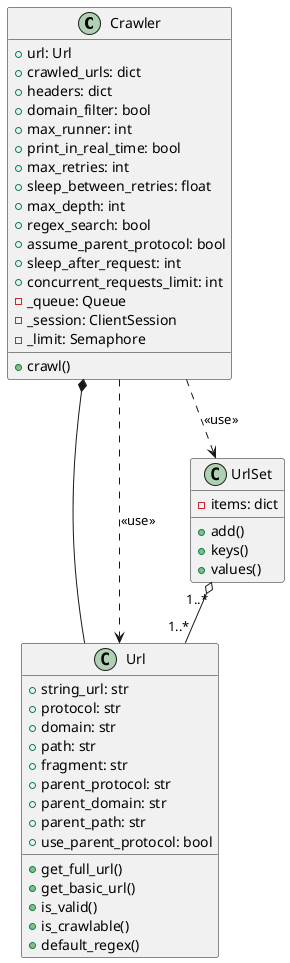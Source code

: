 @startuml

class Crawler {
+ url: Url
+ crawled_urls: dict
+ headers: dict
+ domain_filter: bool
+ max_runner: int
+ print_in_real_time: bool
+ max_retries: int
+ sleep_between_retries: float
+ max_depth: int
+ regex_search: bool
+ assume_parent_protocol: bool
+ sleep_after_request: int
+ concurrent_requests_limit: int
- _queue: Queue
- _session: ClientSession
- _limit: Semaphore
+ crawl()

}
class Url {
+ string_url: str
+ protocol: str
+ domain: str
+ path: str
+ fragment: str
+ parent_protocol: str
+ parent_domain: str
+ parent_path: str
+ use_parent_protocol: bool
+ get_full_url()
+ get_basic_url()
+ is_valid()
+ is_crawlable()
+ default_regex()
}
class UrlSet {
- items: dict
+ add()
+ keys()
+ values()
}

Crawler *-- Url
Crawler ..> Url: <<use>>
Crawler ..> UrlSet: <<use>>
UrlSet "1..*" o-- "1..*" Url
@enduml